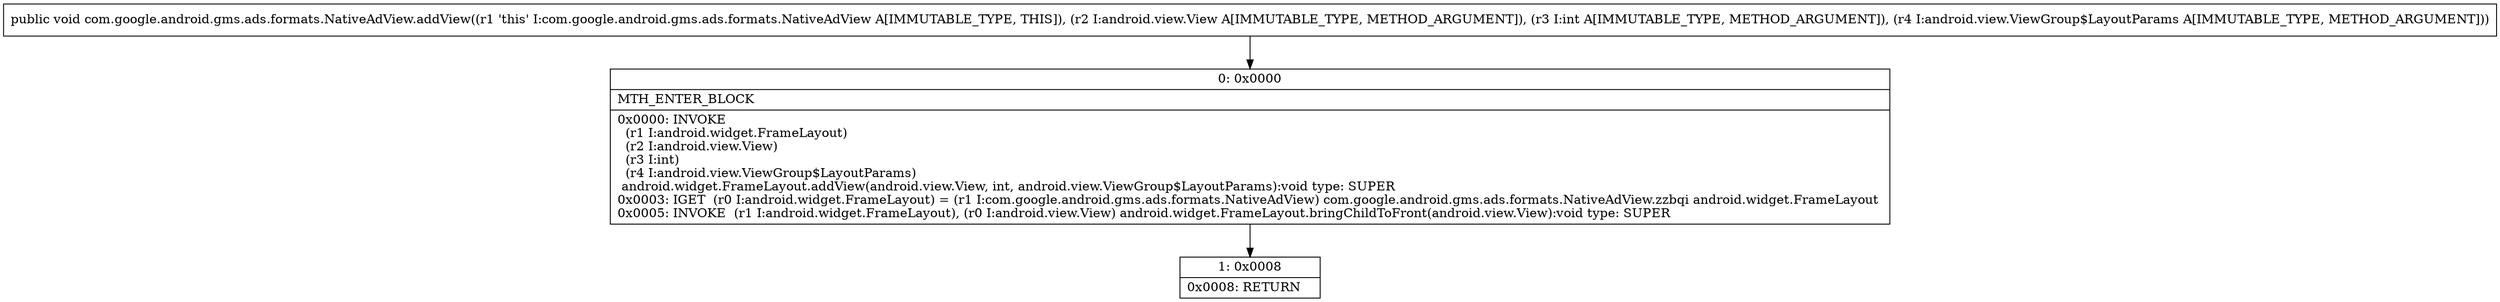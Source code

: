 digraph "CFG forcom.google.android.gms.ads.formats.NativeAdView.addView(Landroid\/view\/View;ILandroid\/view\/ViewGroup$LayoutParams;)V" {
Node_0 [shape=record,label="{0\:\ 0x0000|MTH_ENTER_BLOCK\l|0x0000: INVOKE  \l  (r1 I:android.widget.FrameLayout)\l  (r2 I:android.view.View)\l  (r3 I:int)\l  (r4 I:android.view.ViewGroup$LayoutParams)\l android.widget.FrameLayout.addView(android.view.View, int, android.view.ViewGroup$LayoutParams):void type: SUPER \l0x0003: IGET  (r0 I:android.widget.FrameLayout) = (r1 I:com.google.android.gms.ads.formats.NativeAdView) com.google.android.gms.ads.formats.NativeAdView.zzbqi android.widget.FrameLayout \l0x0005: INVOKE  (r1 I:android.widget.FrameLayout), (r0 I:android.view.View) android.widget.FrameLayout.bringChildToFront(android.view.View):void type: SUPER \l}"];
Node_1 [shape=record,label="{1\:\ 0x0008|0x0008: RETURN   \l}"];
MethodNode[shape=record,label="{public void com.google.android.gms.ads.formats.NativeAdView.addView((r1 'this' I:com.google.android.gms.ads.formats.NativeAdView A[IMMUTABLE_TYPE, THIS]), (r2 I:android.view.View A[IMMUTABLE_TYPE, METHOD_ARGUMENT]), (r3 I:int A[IMMUTABLE_TYPE, METHOD_ARGUMENT]), (r4 I:android.view.ViewGroup$LayoutParams A[IMMUTABLE_TYPE, METHOD_ARGUMENT])) }"];
MethodNode -> Node_0;
Node_0 -> Node_1;
}

